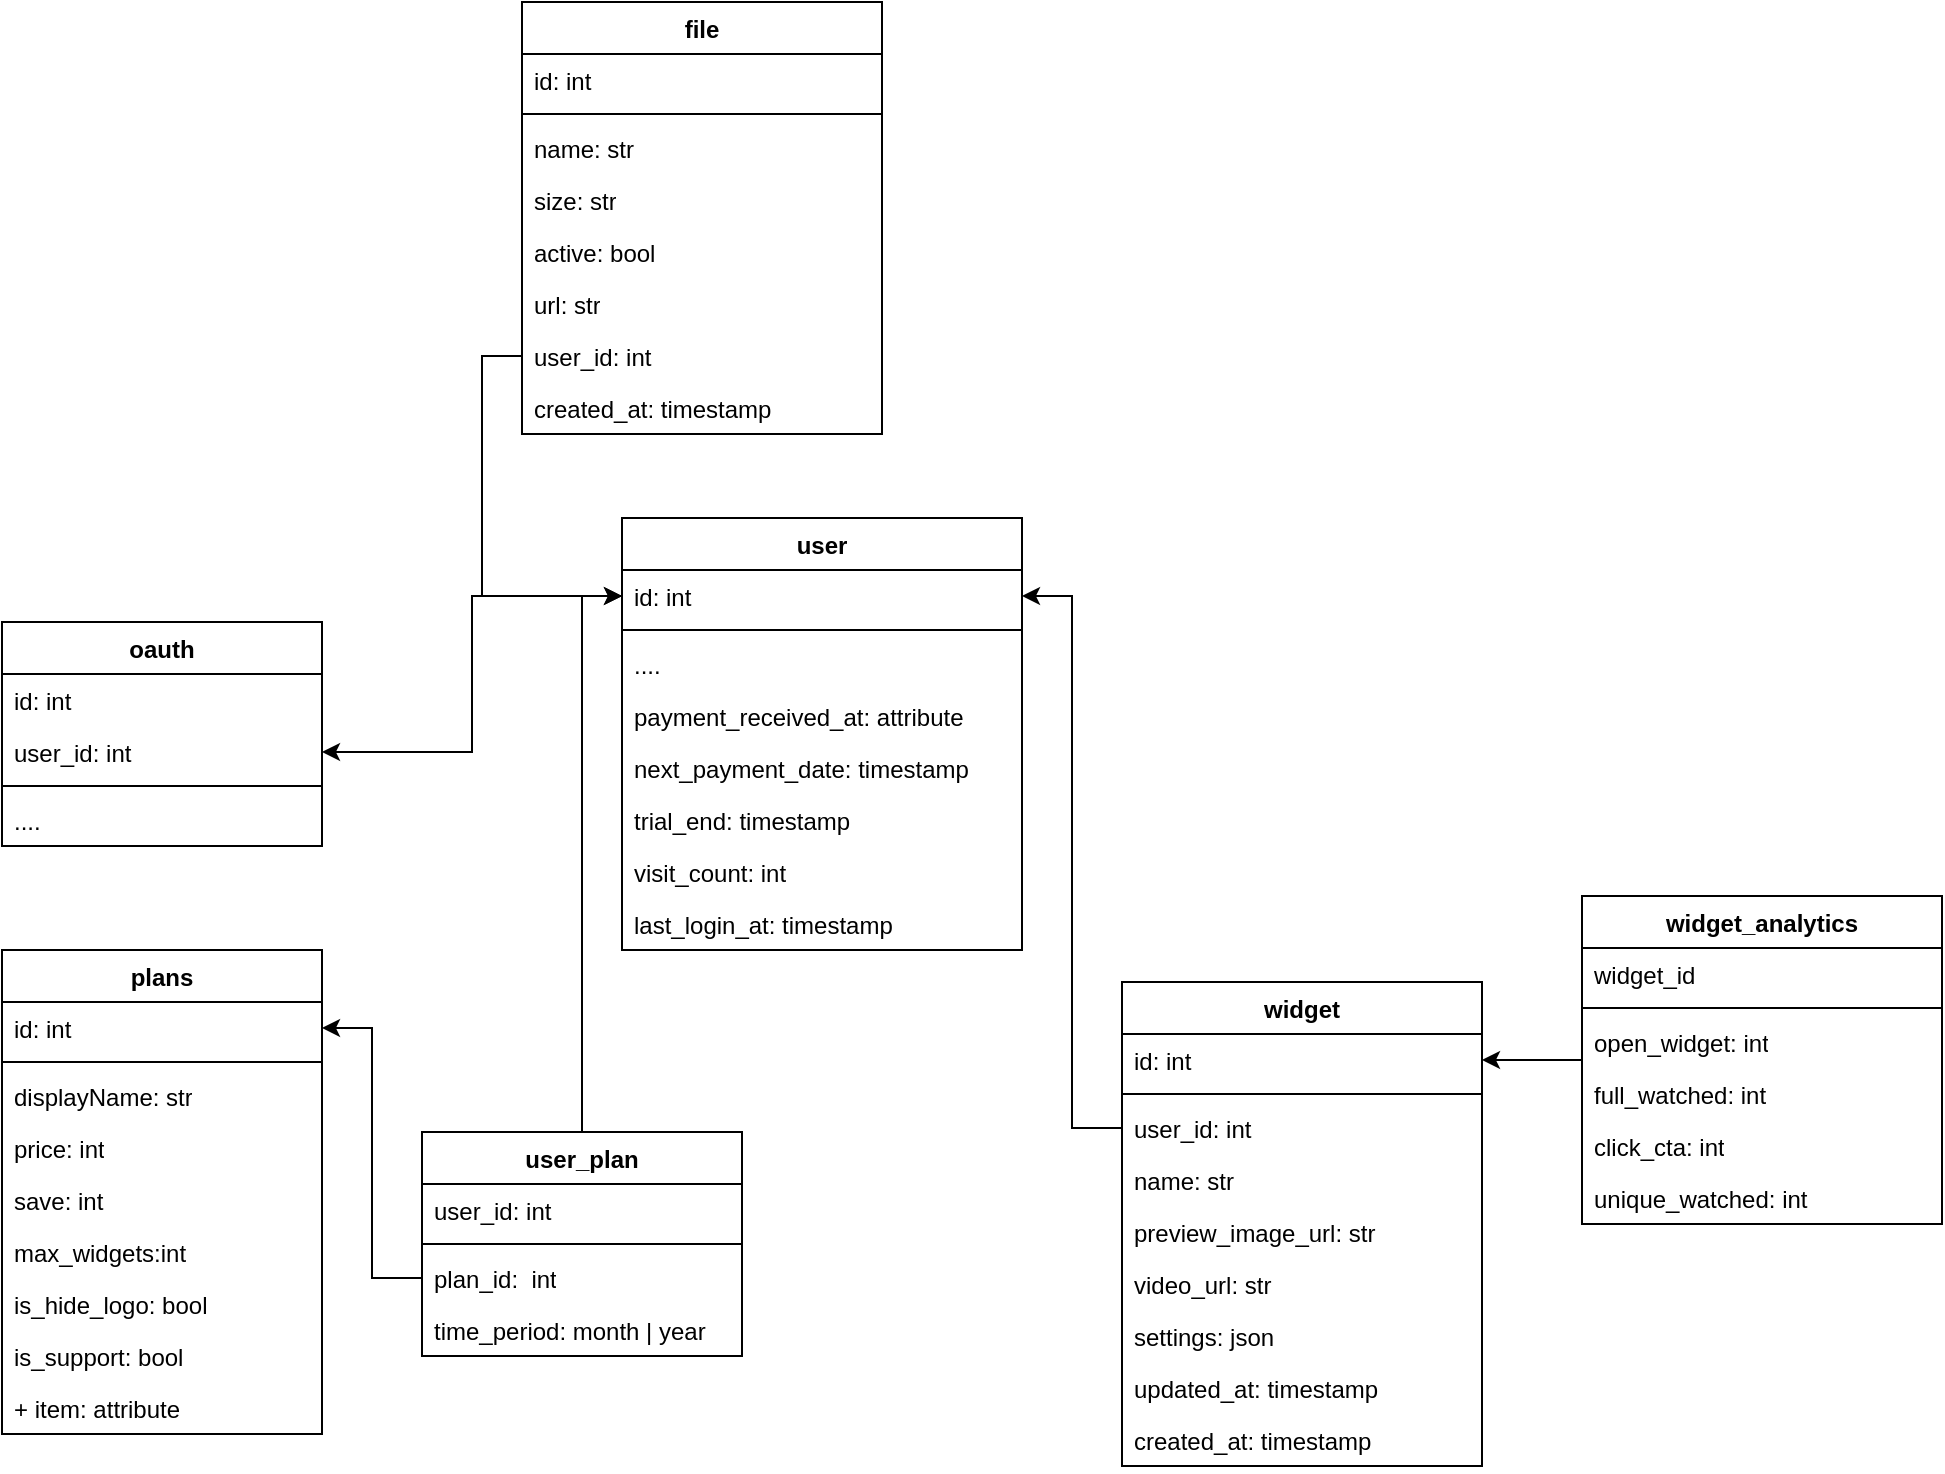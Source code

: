 <mxfile version="20.7.4" type="device"><diagram name="Страница 1" id="ROf9TKN9YDJ7SYqo4o0t"><mxGraphModel dx="1341" dy="1644" grid="1" gridSize="10" guides="1" tooltips="1" connect="1" arrows="1" fold="1" page="1" pageScale="1" pageWidth="1100" pageHeight="850" math="0" shadow="0"><root><mxCell id="0"/><mxCell id="1" parent="0"/><mxCell id="AJFlOAwfNvhGN7YLH_nS-1" value="user" style="swimlane;fontStyle=1;align=center;verticalAlign=top;childLayout=stackLayout;horizontal=1;startSize=26;horizontalStack=0;resizeParent=1;resizeParentMax=0;resizeLast=0;collapsible=1;marginBottom=0;whiteSpace=wrap;html=1;" parent="1" vertex="1"><mxGeometry x="310" y="118" width="200" height="216" as="geometry"/></mxCell><mxCell id="AJFlOAwfNvhGN7YLH_nS-2" value="id: int" style="text;strokeColor=none;fillColor=none;align=left;verticalAlign=top;spacingLeft=4;spacingRight=4;overflow=hidden;rotatable=0;points=[[0,0.5],[1,0.5]];portConstraint=eastwest;whiteSpace=wrap;html=1;" parent="AJFlOAwfNvhGN7YLH_nS-1" vertex="1"><mxGeometry y="26" width="200" height="26" as="geometry"/></mxCell><mxCell id="AJFlOAwfNvhGN7YLH_nS-3" value="" style="line;strokeWidth=1;fillColor=none;align=left;verticalAlign=middle;spacingTop=-1;spacingLeft=3;spacingRight=3;rotatable=0;labelPosition=right;points=[];portConstraint=eastwest;strokeColor=inherit;" parent="AJFlOAwfNvhGN7YLH_nS-1" vertex="1"><mxGeometry y="52" width="200" height="8" as="geometry"/></mxCell><mxCell id="AJFlOAwfNvhGN7YLH_nS-4" value="...." style="text;strokeColor=none;fillColor=none;align=left;verticalAlign=top;spacingLeft=4;spacingRight=4;overflow=hidden;rotatable=0;points=[[0,0.5],[1,0.5]];portConstraint=eastwest;whiteSpace=wrap;html=1;" parent="AJFlOAwfNvhGN7YLH_nS-1" vertex="1"><mxGeometry y="60" width="200" height="26" as="geometry"/></mxCell><mxCell id="AJFlOAwfNvhGN7YLH_nS-62" value="payment_received_at: attribute" style="text;strokeColor=none;fillColor=none;align=left;verticalAlign=top;spacingLeft=4;spacingRight=4;overflow=hidden;rotatable=0;points=[[0,0.5],[1,0.5]];portConstraint=eastwest;whiteSpace=wrap;html=1;" parent="AJFlOAwfNvhGN7YLH_nS-1" vertex="1"><mxGeometry y="86" width="200" height="26" as="geometry"/></mxCell><mxCell id="AJFlOAwfNvhGN7YLH_nS-59" value="next_payment_date: timestamp" style="text;strokeColor=none;fillColor=none;align=left;verticalAlign=top;spacingLeft=4;spacingRight=4;overflow=hidden;rotatable=0;points=[[0,0.5],[1,0.5]];portConstraint=eastwest;whiteSpace=wrap;html=1;" parent="AJFlOAwfNvhGN7YLH_nS-1" vertex="1"><mxGeometry y="112" width="200" height="26" as="geometry"/></mxCell><mxCell id="AJFlOAwfNvhGN7YLH_nS-60" value="trial_end: timestamp" style="text;strokeColor=none;fillColor=none;align=left;verticalAlign=top;spacingLeft=4;spacingRight=4;overflow=hidden;rotatable=0;points=[[0,0.5],[1,0.5]];portConstraint=eastwest;whiteSpace=wrap;html=1;" parent="AJFlOAwfNvhGN7YLH_nS-1" vertex="1"><mxGeometry y="138" width="200" height="26" as="geometry"/></mxCell><mxCell id="AJFlOAwfNvhGN7YLH_nS-63" value="visit_count: int" style="text;strokeColor=none;fillColor=none;align=left;verticalAlign=top;spacingLeft=4;spacingRight=4;overflow=hidden;rotatable=0;points=[[0,0.5],[1,0.5]];portConstraint=eastwest;whiteSpace=wrap;html=1;" parent="AJFlOAwfNvhGN7YLH_nS-1" vertex="1"><mxGeometry y="164" width="200" height="26" as="geometry"/></mxCell><mxCell id="AJFlOAwfNvhGN7YLH_nS-65" value="last_login_at: timestamp" style="text;strokeColor=none;fillColor=none;align=left;verticalAlign=top;spacingLeft=4;spacingRight=4;overflow=hidden;rotatable=0;points=[[0,0.5],[1,0.5]];portConstraint=eastwest;whiteSpace=wrap;html=1;" parent="AJFlOAwfNvhGN7YLH_nS-1" vertex="1"><mxGeometry y="190" width="200" height="26" as="geometry"/></mxCell><mxCell id="AJFlOAwfNvhGN7YLH_nS-5" value="widget" style="swimlane;fontStyle=1;align=center;verticalAlign=top;childLayout=stackLayout;horizontal=1;startSize=26;horizontalStack=0;resizeParent=1;resizeParentMax=0;resizeLast=0;collapsible=1;marginBottom=0;whiteSpace=wrap;html=1;" parent="1" vertex="1"><mxGeometry x="560" y="350" width="180" height="242" as="geometry"><mxRectangle x="260" y="150" width="80" height="30" as="alternateBounds"/></mxGeometry></mxCell><mxCell id="AJFlOAwfNvhGN7YLH_nS-6" value="id: int" style="text;strokeColor=none;fillColor=none;align=left;verticalAlign=top;spacingLeft=4;spacingRight=4;overflow=hidden;rotatable=0;points=[[0,0.5],[1,0.5]];portConstraint=eastwest;whiteSpace=wrap;html=1;" parent="AJFlOAwfNvhGN7YLH_nS-5" vertex="1"><mxGeometry y="26" width="180" height="26" as="geometry"/></mxCell><mxCell id="AJFlOAwfNvhGN7YLH_nS-7" value="" style="line;strokeWidth=1;fillColor=none;align=left;verticalAlign=middle;spacingTop=-1;spacingLeft=3;spacingRight=3;rotatable=0;labelPosition=right;points=[];portConstraint=eastwest;strokeColor=inherit;" parent="AJFlOAwfNvhGN7YLH_nS-5" vertex="1"><mxGeometry y="52" width="180" height="8" as="geometry"/></mxCell><mxCell id="AJFlOAwfNvhGN7YLH_nS-30" value="user_id: int" style="text;strokeColor=none;fillColor=none;align=left;verticalAlign=top;spacingLeft=4;spacingRight=4;overflow=hidden;rotatable=0;points=[[0,0.5],[1,0.5]];portConstraint=eastwest;whiteSpace=wrap;html=1;" parent="AJFlOAwfNvhGN7YLH_nS-5" vertex="1"><mxGeometry y="60" width="180" height="26" as="geometry"/></mxCell><mxCell id="AJFlOAwfNvhGN7YLH_nS-8" value="name: str" style="text;strokeColor=none;fillColor=none;align=left;verticalAlign=top;spacingLeft=4;spacingRight=4;overflow=hidden;rotatable=0;points=[[0,0.5],[1,0.5]];portConstraint=eastwest;whiteSpace=wrap;html=1;" parent="AJFlOAwfNvhGN7YLH_nS-5" vertex="1"><mxGeometry y="86" width="180" height="26" as="geometry"/></mxCell><mxCell id="AJFlOAwfNvhGN7YLH_nS-19" value="preview_image_url: str" style="text;strokeColor=none;fillColor=none;align=left;verticalAlign=top;spacingLeft=4;spacingRight=4;overflow=hidden;rotatable=0;points=[[0,0.5],[1,0.5]];portConstraint=eastwest;whiteSpace=wrap;html=1;" parent="AJFlOAwfNvhGN7YLH_nS-5" vertex="1"><mxGeometry y="112" width="180" height="26" as="geometry"/></mxCell><mxCell id="AJFlOAwfNvhGN7YLH_nS-15" value="video_url: str" style="text;strokeColor=none;fillColor=none;align=left;verticalAlign=top;spacingLeft=4;spacingRight=4;overflow=hidden;rotatable=0;points=[[0,0.5],[1,0.5]];portConstraint=eastwest;whiteSpace=wrap;html=1;" parent="AJFlOAwfNvhGN7YLH_nS-5" vertex="1"><mxGeometry y="138" width="180" height="26" as="geometry"/></mxCell><mxCell id="AJFlOAwfNvhGN7YLH_nS-18" value="settings: json" style="text;strokeColor=none;fillColor=none;align=left;verticalAlign=top;spacingLeft=4;spacingRight=4;overflow=hidden;rotatable=0;points=[[0,0.5],[1,0.5]];portConstraint=eastwest;whiteSpace=wrap;html=1;" parent="AJFlOAwfNvhGN7YLH_nS-5" vertex="1"><mxGeometry y="164" width="180" height="26" as="geometry"/></mxCell><mxCell id="AJFlOAwfNvhGN7YLH_nS-17" value="updated_at: timestamp" style="text;strokeColor=none;fillColor=none;align=left;verticalAlign=top;spacingLeft=4;spacingRight=4;overflow=hidden;rotatable=0;points=[[0,0.5],[1,0.5]];portConstraint=eastwest;whiteSpace=wrap;html=1;" parent="AJFlOAwfNvhGN7YLH_nS-5" vertex="1"><mxGeometry y="190" width="180" height="26" as="geometry"/></mxCell><mxCell id="AJFlOAwfNvhGN7YLH_nS-16" value="created_at: timestamp" style="text;strokeColor=none;fillColor=none;align=left;verticalAlign=top;spacingLeft=4;spacingRight=4;overflow=hidden;rotatable=0;points=[[0,0.5],[1,0.5]];portConstraint=eastwest;whiteSpace=wrap;html=1;" parent="AJFlOAwfNvhGN7YLH_nS-5" vertex="1"><mxGeometry y="216" width="180" height="26" as="geometry"/></mxCell><mxCell id="AJFlOAwfNvhGN7YLH_nS-29" style="edgeStyle=orthogonalEdgeStyle;rounded=0;orthogonalLoop=1;jettySize=auto;html=1;entryX=1;entryY=0.5;entryDx=0;entryDy=0;" parent="1" source="AJFlOAwfNvhGN7YLH_nS-20" target="AJFlOAwfNvhGN7YLH_nS-6" edge="1"><mxGeometry relative="1" as="geometry"/></mxCell><mxCell id="AJFlOAwfNvhGN7YLH_nS-20" value="widget_analytics" style="swimlane;fontStyle=1;align=center;verticalAlign=top;childLayout=stackLayout;horizontal=1;startSize=26;horizontalStack=0;resizeParent=1;resizeParentMax=0;resizeLast=0;collapsible=1;marginBottom=0;whiteSpace=wrap;html=1;" parent="1" vertex="1"><mxGeometry x="790" y="307" width="180" height="164" as="geometry"><mxRectangle x="260" y="150" width="80" height="30" as="alternateBounds"/></mxGeometry></mxCell><mxCell id="AJFlOAwfNvhGN7YLH_nS-21" value="widget_id" style="text;strokeColor=none;fillColor=none;align=left;verticalAlign=top;spacingLeft=4;spacingRight=4;overflow=hidden;rotatable=0;points=[[0,0.5],[1,0.5]];portConstraint=eastwest;whiteSpace=wrap;html=1;" parent="AJFlOAwfNvhGN7YLH_nS-20" vertex="1"><mxGeometry y="26" width="180" height="26" as="geometry"/></mxCell><mxCell id="AJFlOAwfNvhGN7YLH_nS-22" value="" style="line;strokeWidth=1;fillColor=none;align=left;verticalAlign=middle;spacingTop=-1;spacingLeft=3;spacingRight=3;rotatable=0;labelPosition=right;points=[];portConstraint=eastwest;strokeColor=inherit;" parent="AJFlOAwfNvhGN7YLH_nS-20" vertex="1"><mxGeometry y="52" width="180" height="8" as="geometry"/></mxCell><mxCell id="AJFlOAwfNvhGN7YLH_nS-23" value="open_widget: int" style="text;strokeColor=none;fillColor=none;align=left;verticalAlign=top;spacingLeft=4;spacingRight=4;overflow=hidden;rotatable=0;points=[[0,0.5],[1,0.5]];portConstraint=eastwest;whiteSpace=wrap;html=1;" parent="AJFlOAwfNvhGN7YLH_nS-20" vertex="1"><mxGeometry y="60" width="180" height="26" as="geometry"/></mxCell><mxCell id="AJFlOAwfNvhGN7YLH_nS-24" value="full_watched: int" style="text;strokeColor=none;fillColor=none;align=left;verticalAlign=top;spacingLeft=4;spacingRight=4;overflow=hidden;rotatable=0;points=[[0,0.5],[1,0.5]];portConstraint=eastwest;whiteSpace=wrap;html=1;" parent="AJFlOAwfNvhGN7YLH_nS-20" vertex="1"><mxGeometry y="86" width="180" height="26" as="geometry"/></mxCell><mxCell id="AJFlOAwfNvhGN7YLH_nS-25" value="click_cta: int" style="text;strokeColor=none;fillColor=none;align=left;verticalAlign=top;spacingLeft=4;spacingRight=4;overflow=hidden;rotatable=0;points=[[0,0.5],[1,0.5]];portConstraint=eastwest;whiteSpace=wrap;html=1;" parent="AJFlOAwfNvhGN7YLH_nS-20" vertex="1"><mxGeometry y="112" width="180" height="26" as="geometry"/></mxCell><mxCell id="AJFlOAwfNvhGN7YLH_nS-26" value="unique_watched: int" style="text;strokeColor=none;fillColor=none;align=left;verticalAlign=top;spacingLeft=4;spacingRight=4;overflow=hidden;rotatable=0;points=[[0,0.5],[1,0.5]];portConstraint=eastwest;whiteSpace=wrap;html=1;" parent="AJFlOAwfNvhGN7YLH_nS-20" vertex="1"><mxGeometry y="138" width="180" height="26" as="geometry"/></mxCell><mxCell id="AJFlOAwfNvhGN7YLH_nS-31" style="edgeStyle=orthogonalEdgeStyle;rounded=0;orthogonalLoop=1;jettySize=auto;html=1;entryX=1;entryY=0.5;entryDx=0;entryDy=0;" parent="1" source="AJFlOAwfNvhGN7YLH_nS-30" target="AJFlOAwfNvhGN7YLH_nS-2" edge="1"><mxGeometry relative="1" as="geometry"/></mxCell><mxCell id="AJFlOAwfNvhGN7YLH_nS-32" value="oauth" style="swimlane;fontStyle=1;align=center;verticalAlign=top;childLayout=stackLayout;horizontal=1;startSize=26;horizontalStack=0;resizeParent=1;resizeParentMax=0;resizeLast=0;collapsible=1;marginBottom=0;whiteSpace=wrap;html=1;" parent="1" vertex="1"><mxGeometry y="170" width="160" height="112" as="geometry"/></mxCell><mxCell id="AJFlOAwfNvhGN7YLH_nS-33" value="id: int" style="text;strokeColor=none;fillColor=none;align=left;verticalAlign=top;spacingLeft=4;spacingRight=4;overflow=hidden;rotatable=0;points=[[0,0.5],[1,0.5]];portConstraint=eastwest;whiteSpace=wrap;html=1;" parent="AJFlOAwfNvhGN7YLH_nS-32" vertex="1"><mxGeometry y="26" width="160" height="26" as="geometry"/></mxCell><mxCell id="AJFlOAwfNvhGN7YLH_nS-36" value="user_id: int" style="text;strokeColor=none;fillColor=none;align=left;verticalAlign=top;spacingLeft=4;spacingRight=4;overflow=hidden;rotatable=0;points=[[0,0.5],[1,0.5]];portConstraint=eastwest;whiteSpace=wrap;html=1;" parent="AJFlOAwfNvhGN7YLH_nS-32" vertex="1"><mxGeometry y="52" width="160" height="26" as="geometry"/></mxCell><mxCell id="AJFlOAwfNvhGN7YLH_nS-34" value="" style="line;strokeWidth=1;fillColor=none;align=left;verticalAlign=middle;spacingTop=-1;spacingLeft=3;spacingRight=3;rotatable=0;labelPosition=right;points=[];portConstraint=eastwest;strokeColor=inherit;" parent="AJFlOAwfNvhGN7YLH_nS-32" vertex="1"><mxGeometry y="78" width="160" height="8" as="geometry"/></mxCell><mxCell id="AJFlOAwfNvhGN7YLH_nS-35" value="...." style="text;strokeColor=none;fillColor=none;align=left;verticalAlign=top;spacingLeft=4;spacingRight=4;overflow=hidden;rotatable=0;points=[[0,0.5],[1,0.5]];portConstraint=eastwest;whiteSpace=wrap;html=1;" parent="AJFlOAwfNvhGN7YLH_nS-32" vertex="1"><mxGeometry y="86" width="160" height="26" as="geometry"/></mxCell><mxCell id="AJFlOAwfNvhGN7YLH_nS-38" value="plans" style="swimlane;fontStyle=1;align=center;verticalAlign=top;childLayout=stackLayout;horizontal=1;startSize=26;horizontalStack=0;resizeParent=1;resizeParentMax=0;resizeLast=0;collapsible=1;marginBottom=0;whiteSpace=wrap;html=1;" parent="1" vertex="1"><mxGeometry y="334" width="160" height="242" as="geometry"><mxRectangle x="260" y="150" width="80" height="30" as="alternateBounds"/></mxGeometry></mxCell><mxCell id="AJFlOAwfNvhGN7YLH_nS-39" value="id: int" style="text;strokeColor=none;fillColor=none;align=left;verticalAlign=top;spacingLeft=4;spacingRight=4;overflow=hidden;rotatable=0;points=[[0,0.5],[1,0.5]];portConstraint=eastwest;whiteSpace=wrap;html=1;" parent="AJFlOAwfNvhGN7YLH_nS-38" vertex="1"><mxGeometry y="26" width="160" height="26" as="geometry"/></mxCell><mxCell id="AJFlOAwfNvhGN7YLH_nS-40" value="" style="line;strokeWidth=1;fillColor=none;align=left;verticalAlign=middle;spacingTop=-1;spacingLeft=3;spacingRight=3;rotatable=0;labelPosition=right;points=[];portConstraint=eastwest;strokeColor=inherit;" parent="AJFlOAwfNvhGN7YLH_nS-38" vertex="1"><mxGeometry y="52" width="160" height="8" as="geometry"/></mxCell><mxCell id="AJFlOAwfNvhGN7YLH_nS-41" value="displayName: str" style="text;strokeColor=none;fillColor=none;align=left;verticalAlign=top;spacingLeft=4;spacingRight=4;overflow=hidden;rotatable=0;points=[[0,0.5],[1,0.5]];portConstraint=eastwest;whiteSpace=wrap;html=1;" parent="AJFlOAwfNvhGN7YLH_nS-38" vertex="1"><mxGeometry y="60" width="160" height="26" as="geometry"/></mxCell><mxCell id="AJFlOAwfNvhGN7YLH_nS-42" value="price: int" style="text;strokeColor=none;fillColor=none;align=left;verticalAlign=top;spacingLeft=4;spacingRight=4;overflow=hidden;rotatable=0;points=[[0,0.5],[1,0.5]];portConstraint=eastwest;whiteSpace=wrap;html=1;" parent="AJFlOAwfNvhGN7YLH_nS-38" vertex="1"><mxGeometry y="86" width="160" height="26" as="geometry"/></mxCell><mxCell id="AJFlOAwfNvhGN7YLH_nS-43" value="save: int" style="text;strokeColor=none;fillColor=none;align=left;verticalAlign=top;spacingLeft=4;spacingRight=4;overflow=hidden;rotatable=0;points=[[0,0.5],[1,0.5]];portConstraint=eastwest;whiteSpace=wrap;html=1;" parent="AJFlOAwfNvhGN7YLH_nS-38" vertex="1"><mxGeometry y="112" width="160" height="26" as="geometry"/></mxCell><mxCell id="AJFlOAwfNvhGN7YLH_nS-44" value="max_widgets:int" style="text;strokeColor=none;fillColor=none;align=left;verticalAlign=top;spacingLeft=4;spacingRight=4;overflow=hidden;rotatable=0;points=[[0,0.5],[1,0.5]];portConstraint=eastwest;whiteSpace=wrap;html=1;" parent="AJFlOAwfNvhGN7YLH_nS-38" vertex="1"><mxGeometry y="138" width="160" height="26" as="geometry"/></mxCell><mxCell id="AJFlOAwfNvhGN7YLH_nS-45" value="is_hide_logo: bool" style="text;strokeColor=none;fillColor=none;align=left;verticalAlign=top;spacingLeft=4;spacingRight=4;overflow=hidden;rotatable=0;points=[[0,0.5],[1,0.5]];portConstraint=eastwest;whiteSpace=wrap;html=1;" parent="AJFlOAwfNvhGN7YLH_nS-38" vertex="1"><mxGeometry y="164" width="160" height="26" as="geometry"/></mxCell><mxCell id="AJFlOAwfNvhGN7YLH_nS-46" value="is_support: bool" style="text;strokeColor=none;fillColor=none;align=left;verticalAlign=top;spacingLeft=4;spacingRight=4;overflow=hidden;rotatable=0;points=[[0,0.5],[1,0.5]];portConstraint=eastwest;whiteSpace=wrap;html=1;" parent="AJFlOAwfNvhGN7YLH_nS-38" vertex="1"><mxGeometry y="190" width="160" height="26" as="geometry"/></mxCell><mxCell id="AJFlOAwfNvhGN7YLH_nS-47" value="+ item: attribute" style="text;strokeColor=none;fillColor=none;align=left;verticalAlign=top;spacingLeft=4;spacingRight=4;overflow=hidden;rotatable=0;points=[[0,0.5],[1,0.5]];portConstraint=eastwest;whiteSpace=wrap;html=1;" parent="AJFlOAwfNvhGN7YLH_nS-38" vertex="1"><mxGeometry y="216" width="160" height="26" as="geometry"/></mxCell><mxCell id="AJFlOAwfNvhGN7YLH_nS-51" style="edgeStyle=orthogonalEdgeStyle;rounded=0;orthogonalLoop=1;jettySize=auto;html=1;exitX=0;exitY=0.5;exitDx=0;exitDy=0;entryX=1;entryY=0.5;entryDx=0;entryDy=0;" parent="1" source="AJFlOAwfNvhGN7YLH_nS-2" target="AJFlOAwfNvhGN7YLH_nS-36" edge="1"><mxGeometry relative="1" as="geometry"/></mxCell><mxCell id="AJFlOAwfNvhGN7YLH_nS-57" style="edgeStyle=orthogonalEdgeStyle;rounded=0;orthogonalLoop=1;jettySize=auto;html=1;entryX=0;entryY=0.5;entryDx=0;entryDy=0;" parent="1" source="AJFlOAwfNvhGN7YLH_nS-53" target="AJFlOAwfNvhGN7YLH_nS-2" edge="1"><mxGeometry relative="1" as="geometry"/></mxCell><mxCell id="AJFlOAwfNvhGN7YLH_nS-53" value="user_plan" style="swimlane;fontStyle=1;align=center;verticalAlign=top;childLayout=stackLayout;horizontal=1;startSize=26;horizontalStack=0;resizeParent=1;resizeParentMax=0;resizeLast=0;collapsible=1;marginBottom=0;whiteSpace=wrap;html=1;" parent="1" vertex="1"><mxGeometry x="210" y="425" width="160" height="112" as="geometry"/></mxCell><mxCell id="AJFlOAwfNvhGN7YLH_nS-54" value="user_id: int" style="text;strokeColor=none;fillColor=none;align=left;verticalAlign=top;spacingLeft=4;spacingRight=4;overflow=hidden;rotatable=0;points=[[0,0.5],[1,0.5]];portConstraint=eastwest;whiteSpace=wrap;html=1;" parent="AJFlOAwfNvhGN7YLH_nS-53" vertex="1"><mxGeometry y="26" width="160" height="26" as="geometry"/></mxCell><mxCell id="AJFlOAwfNvhGN7YLH_nS-55" value="" style="line;strokeWidth=1;fillColor=none;align=left;verticalAlign=middle;spacingTop=-1;spacingLeft=3;spacingRight=3;rotatable=0;labelPosition=right;points=[];portConstraint=eastwest;strokeColor=inherit;" parent="AJFlOAwfNvhGN7YLH_nS-53" vertex="1"><mxGeometry y="52" width="160" height="8" as="geometry"/></mxCell><mxCell id="AJFlOAwfNvhGN7YLH_nS-56" value="plan_id:&amp;nbsp; int" style="text;strokeColor=none;fillColor=none;align=left;verticalAlign=top;spacingLeft=4;spacingRight=4;overflow=hidden;rotatable=0;points=[[0,0.5],[1,0.5]];portConstraint=eastwest;whiteSpace=wrap;html=1;" parent="AJFlOAwfNvhGN7YLH_nS-53" vertex="1"><mxGeometry y="60" width="160" height="26" as="geometry"/></mxCell><mxCell id="AJFlOAwfNvhGN7YLH_nS-64" value="time_period: month | year" style="text;strokeColor=none;fillColor=none;align=left;verticalAlign=top;spacingLeft=4;spacingRight=4;overflow=hidden;rotatable=0;points=[[0,0.5],[1,0.5]];portConstraint=eastwest;whiteSpace=wrap;html=1;" parent="AJFlOAwfNvhGN7YLH_nS-53" vertex="1"><mxGeometry y="86" width="160" height="26" as="geometry"/></mxCell><mxCell id="AJFlOAwfNvhGN7YLH_nS-58" style="edgeStyle=orthogonalEdgeStyle;rounded=0;orthogonalLoop=1;jettySize=auto;html=1;exitX=0;exitY=0.5;exitDx=0;exitDy=0;entryX=1;entryY=0.5;entryDx=0;entryDy=0;" parent="1" source="AJFlOAwfNvhGN7YLH_nS-56" target="AJFlOAwfNvhGN7YLH_nS-39" edge="1"><mxGeometry relative="1" as="geometry"/></mxCell><mxCell id="Ry9qtNVnAZbMieEbe83a-1" value="file" style="swimlane;fontStyle=1;align=center;verticalAlign=top;childLayout=stackLayout;horizontal=1;startSize=26;horizontalStack=0;resizeParent=1;resizeParentMax=0;resizeLast=0;collapsible=1;marginBottom=0;whiteSpace=wrap;html=1;" parent="1" vertex="1"><mxGeometry x="260" y="-140" width="180" height="216" as="geometry"><mxRectangle x="260" y="150" width="80" height="30" as="alternateBounds"/></mxGeometry></mxCell><mxCell id="Ry9qtNVnAZbMieEbe83a-2" value="id: int" style="text;strokeColor=none;fillColor=none;align=left;verticalAlign=top;spacingLeft=4;spacingRight=4;overflow=hidden;rotatable=0;points=[[0,0.5],[1,0.5]];portConstraint=eastwest;whiteSpace=wrap;html=1;" parent="Ry9qtNVnAZbMieEbe83a-1" vertex="1"><mxGeometry y="26" width="180" height="26" as="geometry"/></mxCell><mxCell id="Ry9qtNVnAZbMieEbe83a-3" value="" style="line;strokeWidth=1;fillColor=none;align=left;verticalAlign=middle;spacingTop=-1;spacingLeft=3;spacingRight=3;rotatable=0;labelPosition=right;points=[];portConstraint=eastwest;strokeColor=inherit;" parent="Ry9qtNVnAZbMieEbe83a-1" vertex="1"><mxGeometry y="52" width="180" height="8" as="geometry"/></mxCell><mxCell id="Ry9qtNVnAZbMieEbe83a-4" value="name: str" style="text;strokeColor=none;fillColor=none;align=left;verticalAlign=top;spacingLeft=4;spacingRight=4;overflow=hidden;rotatable=0;points=[[0,0.5],[1,0.5]];portConstraint=eastwest;whiteSpace=wrap;html=1;" parent="Ry9qtNVnAZbMieEbe83a-1" vertex="1"><mxGeometry y="60" width="180" height="26" as="geometry"/></mxCell><mxCell id="Ry9qtNVnAZbMieEbe83a-5" value="size: str" style="text;strokeColor=none;fillColor=none;align=left;verticalAlign=top;spacingLeft=4;spacingRight=4;overflow=hidden;rotatable=0;points=[[0,0.5],[1,0.5]];portConstraint=eastwest;whiteSpace=wrap;html=1;" parent="Ry9qtNVnAZbMieEbe83a-1" vertex="1"><mxGeometry y="86" width="180" height="26" as="geometry"/></mxCell><mxCell id="Ry9qtNVnAZbMieEbe83a-12" value="active: bool" style="text;strokeColor=none;fillColor=none;align=left;verticalAlign=top;spacingLeft=4;spacingRight=4;overflow=hidden;rotatable=0;points=[[0,0.5],[1,0.5]];portConstraint=eastwest;whiteSpace=wrap;html=1;" parent="Ry9qtNVnAZbMieEbe83a-1" vertex="1"><mxGeometry y="112" width="180" height="26" as="geometry"/></mxCell><mxCell id="Ry9qtNVnAZbMieEbe83a-6" value="url: str" style="text;strokeColor=none;fillColor=none;align=left;verticalAlign=top;spacingLeft=4;spacingRight=4;overflow=hidden;rotatable=0;points=[[0,0.5],[1,0.5]];portConstraint=eastwest;whiteSpace=wrap;html=1;" parent="Ry9qtNVnAZbMieEbe83a-1" vertex="1"><mxGeometry y="138" width="180" height="26" as="geometry"/></mxCell><mxCell id="Ry9qtNVnAZbMieEbe83a-7" value="user_id: int" style="text;strokeColor=none;fillColor=none;align=left;verticalAlign=top;spacingLeft=4;spacingRight=4;overflow=hidden;rotatable=0;points=[[0,0.5],[1,0.5]];portConstraint=eastwest;whiteSpace=wrap;html=1;" parent="Ry9qtNVnAZbMieEbe83a-1" vertex="1"><mxGeometry y="164" width="180" height="26" as="geometry"/></mxCell><mxCell id="Ry9qtNVnAZbMieEbe83a-10" value="created_at: timestamp" style="text;strokeColor=none;fillColor=none;align=left;verticalAlign=top;spacingLeft=4;spacingRight=4;overflow=hidden;rotatable=0;points=[[0,0.5],[1,0.5]];portConstraint=eastwest;whiteSpace=wrap;html=1;" parent="Ry9qtNVnAZbMieEbe83a-1" vertex="1"><mxGeometry y="190" width="180" height="26" as="geometry"/></mxCell><mxCell id="Ry9qtNVnAZbMieEbe83a-11" style="edgeStyle=orthogonalEdgeStyle;rounded=0;orthogonalLoop=1;jettySize=auto;html=1;exitX=0;exitY=0.5;exitDx=0;exitDy=0;entryX=0;entryY=0.5;entryDx=0;entryDy=0;" parent="1" source="Ry9qtNVnAZbMieEbe83a-7" target="AJFlOAwfNvhGN7YLH_nS-2" edge="1"><mxGeometry relative="1" as="geometry"/></mxCell></root></mxGraphModel></diagram></mxfile>